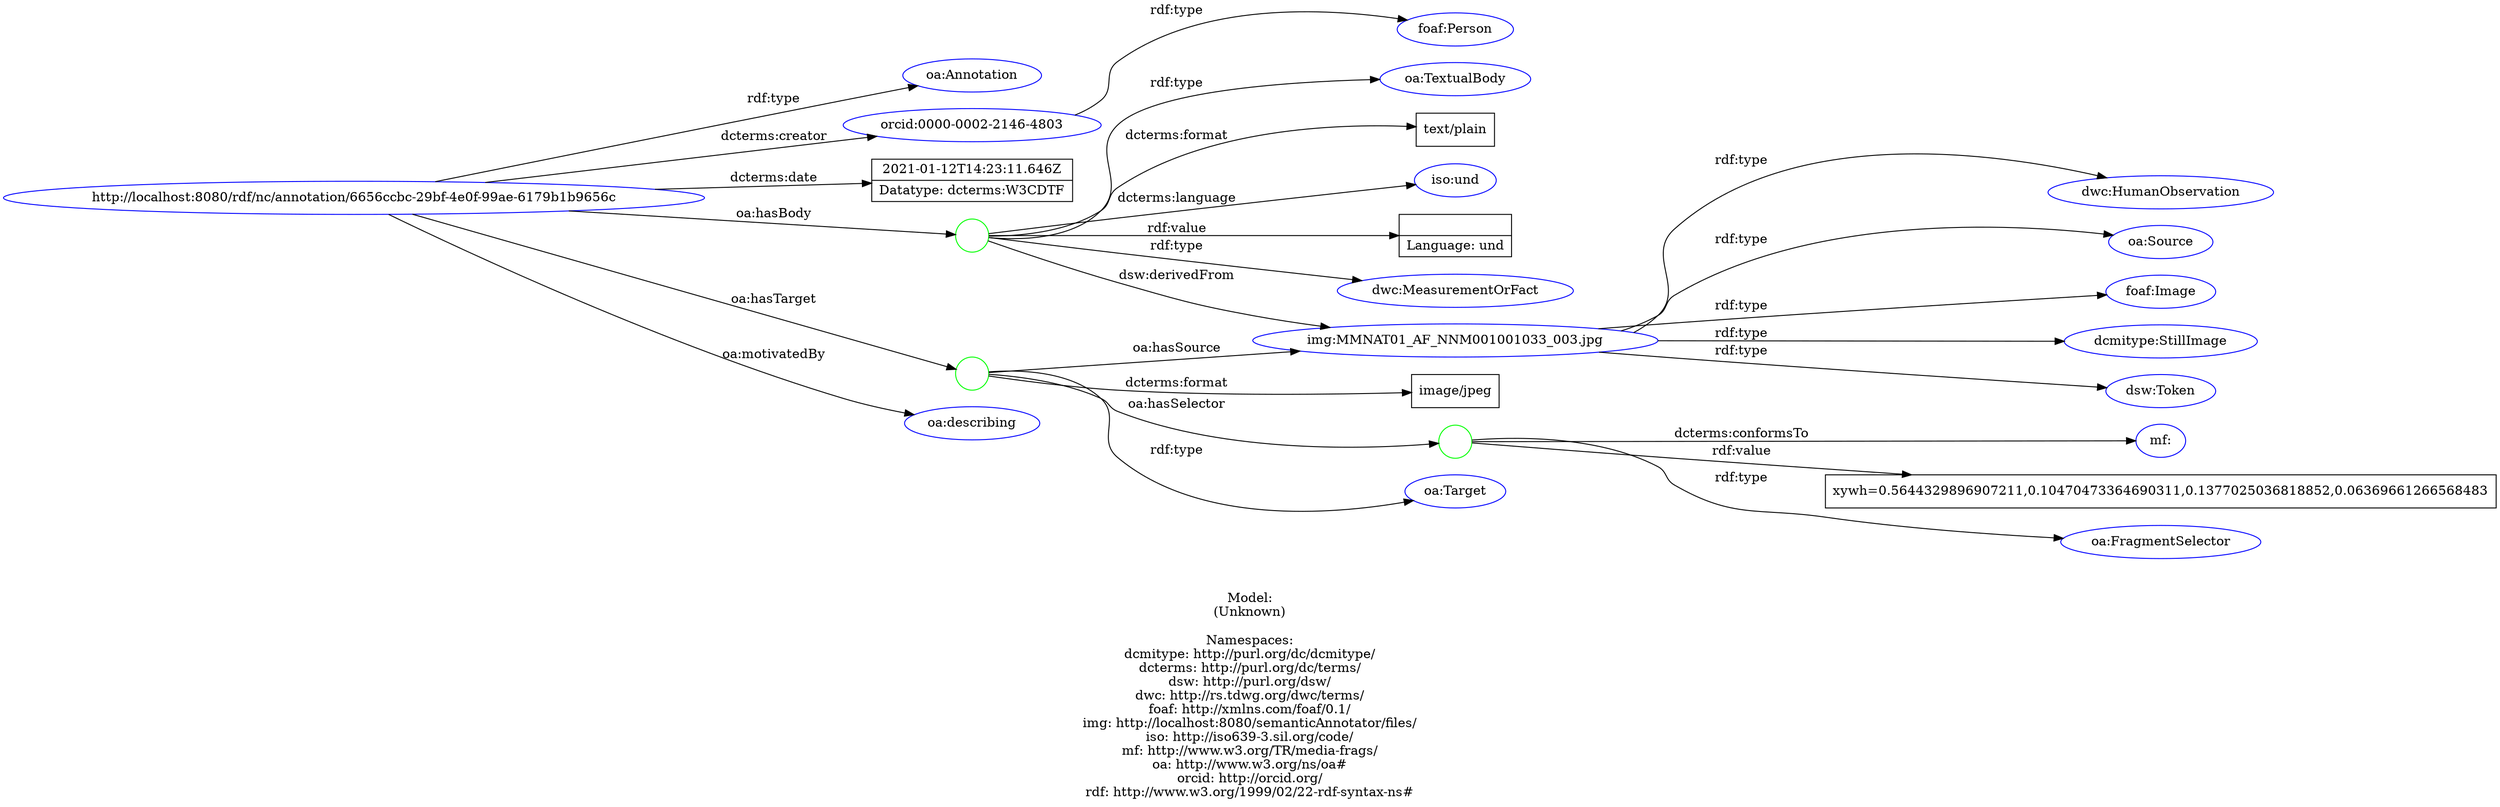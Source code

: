 digraph {
	rankdir = LR;
	charset="utf-8";

	"Rhttp://localhost:8080/rdf/nc/annotation/6656ccbc-29bf-4e0f-99ae-6179b1b9656c" -> "Roa:Annotation" [ label="rdf:type" ];
	"Rhttp://localhost:8080/rdf/nc/annotation/6656ccbc-29bf-4e0f-99ae-6179b1b9656c" -> "Rorcid:0000-0002-2146-4803" [ label="dcterms:creator" ];
	"Rhttp://localhost:8080/rdf/nc/annotation/6656ccbc-29bf-4e0f-99ae-6179b1b9656c" -> "L2021-01-12T14:23:11.646Z|Datatype: dcterms:W3CDTF" [ label="dcterms:date" ];
	"Rhttp://localhost:8080/rdf/nc/annotation/6656ccbc-29bf-4e0f-99ae-6179b1b9656c" -> "B_:node1euqlam8lx267" [ label="oa:hasBody" ];
	"B_:node1euqlam8lx267" -> "Rdwc:MeasurementOrFact" [ label="rdf:type" ];
	"B_:node1euqlam8lx267" -> "Roa:TextualBody" [ label="rdf:type" ];
	"B_:node1euqlam8lx267" -> "Ltext/plain" [ label="dcterms:format" ];
	"B_:node1euqlam8lx267" -> "Riso:und" [ label="dcterms:language" ];
	"B_:node1euqlam8lx267" -> "Rimg:MMNAT01_AF_NNM001001033_003.jpg" [ label="dsw:derivedFrom" ];
	"B_:node1euqlam8lx267" -> "L|Language: und" [ label="rdf:value" ];
	"Rhttp://localhost:8080/rdf/nc/annotation/6656ccbc-29bf-4e0f-99ae-6179b1b9656c" -> "B_:node1euqlam8lx266" [ label="oa:hasTarget" ];
	"B_:node1euqlam8lx266" -> "Roa:Target" [ label="rdf:type" ];
	"B_:node1euqlam8lx266" -> "Limage/jpeg" [ label="dcterms:format" ];
	"B_:node1euqlam8lx266" -> "B_:node1euqlam8lx269" [ label="oa:hasSelector" ];
	"B_:node1euqlam8lx269" -> "Roa:FragmentSelector" [ label="rdf:type" ];
	"B_:node1euqlam8lx269" -> "Rmf:" [ label="dcterms:conformsTo" ];
	"B_:node1euqlam8lx269" -> "Lxywh=0.5644329896907211,0.10470473364690311,0.1377025036818852,0.06369661266568483" [ label="rdf:value" ];
	"B_:node1euqlam8lx266" -> "Rimg:MMNAT01_AF_NNM001001033_003.jpg" [ label="oa:hasSource" ];
	"Rhttp://localhost:8080/rdf/nc/annotation/6656ccbc-29bf-4e0f-99ae-6179b1b9656c" -> "Roa:describing" [ label="oa:motivatedBy" ];
	"Rorcid:0000-0002-2146-4803" -> "Rfoaf:Person" [ label="rdf:type" ];
	"Rimg:MMNAT01_AF_NNM001001033_003.jpg" -> "Rdcmitype:StillImage" [ label="rdf:type" ];
	"Rimg:MMNAT01_AF_NNM001001033_003.jpg" -> "Rdsw:Token" [ label="rdf:type" ];
	"Rimg:MMNAT01_AF_NNM001001033_003.jpg" -> "Rdwc:HumanObservation" [ label="rdf:type" ];
	"Rimg:MMNAT01_AF_NNM001001033_003.jpg" -> "Roa:Source" [ label="rdf:type" ];
	"Rimg:MMNAT01_AF_NNM001001033_003.jpg" -> "Rfoaf:Image" [ label="rdf:type" ];

	// Resources
	"Rhttp://localhost:8080/rdf/nc/annotation/6656ccbc-29bf-4e0f-99ae-6179b1b9656c" [ label="http://localhost:8080/rdf/nc/annotation/6656ccbc-29bf-4e0f-99ae-6179b1b9656c", shape = ellipse, color = blue ];
	"Roa:Annotation" [ label="oa:Annotation", shape = ellipse, color = blue ];
	"Rorcid:0000-0002-2146-4803" [ label="orcid:0000-0002-2146-4803", shape = ellipse, color = blue ];
	"Rdwc:MeasurementOrFact" [ label="dwc:MeasurementOrFact", shape = ellipse, color = blue ];
	"Roa:TextualBody" [ label="oa:TextualBody", shape = ellipse, color = blue ];
	"Riso:und" [ label="iso:und", shape = ellipse, color = blue ];
	"Rimg:MMNAT01_AF_NNM001001033_003.jpg" [ label="img:MMNAT01_AF_NNM001001033_003.jpg", shape = ellipse, color = blue ];
	"Roa:Target" [ label="oa:Target", shape = ellipse, color = blue ];
	"Roa:FragmentSelector" [ label="oa:FragmentSelector", shape = ellipse, color = blue ];
	"Rmf:" [ label="mf:", shape = ellipse, color = blue ];
	"Roa:describing" [ label="oa:describing", shape = ellipse, color = blue ];
	"Rfoaf:Person" [ label="foaf:Person", shape = ellipse, color = blue ];
	"Rdcmitype:StillImage" [ label="dcmitype:StillImage", shape = ellipse, color = blue ];
	"Rdsw:Token" [ label="dsw:Token", shape = ellipse, color = blue ];
	"Rdwc:HumanObservation" [ label="dwc:HumanObservation", shape = ellipse, color = blue ];
	"Roa:Source" [ label="oa:Source", shape = ellipse, color = blue ];
	"Rfoaf:Image" [ label="foaf:Image", shape = ellipse, color = blue ];

	// Anonymous nodes
	"B_:node1euqlam8lx267" [ label="", shape = circle, color = green ];
	"B_:node1euqlam8lx266" [ label="", shape = circle, color = green ];
	"B_:node1euqlam8lx269" [ label="", shape = circle, color = green ];

	// Literals
	"L2021-01-12T14:23:11.646Z|Datatype: dcterms:W3CDTF" [ label="2021-01-12T14:23:11.646Z|Datatype: dcterms:W3CDTF", shape = record ];
	"Ltext/plain" [ label="text/plain", shape = record ];
	"L|Language: und" [ label="|Language: und", shape = record ];
	"Limage/jpeg" [ label="image/jpeg", shape = record ];
	"Lxywh=0.5644329896907211,0.10470473364690311,0.1377025036818852,0.06369661266568483" [ label="xywh=0.5644329896907211,0.10470473364690311,0.1377025036818852,0.06369661266568483", shape = record ];

	label="\n\nModel:\n(Unknown)\n\nNamespaces:\ndcmitype: http://purl.org/dc/dcmitype/\ndcterms: http://purl.org/dc/terms/\ndsw: http://purl.org/dsw/\ndwc: http://rs.tdwg.org/dwc/terms/\nfoaf: http://xmlns.com/foaf/0.1/\nimg: http://localhost:8080/semanticAnnotator/files/\niso: http://iso639-3.sil.org/code/\nmf: http://www.w3.org/TR/media-frags/\noa: http://www.w3.org/ns/oa#\norcid: http://orcid.org/\nrdf: http://www.w3.org/1999/02/22-rdf-syntax-ns#\n";
}
